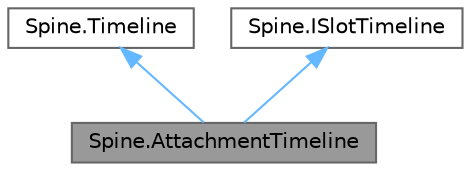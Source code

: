 digraph "Spine.AttachmentTimeline"
{
 // LATEX_PDF_SIZE
  bgcolor="transparent";
  edge [fontname=Helvetica,fontsize=10,labelfontname=Helvetica,labelfontsize=10];
  node [fontname=Helvetica,fontsize=10,shape=box,height=0.2,width=0.4];
  Node1 [id="Node000001",label="Spine.AttachmentTimeline",height=0.2,width=0.4,color="gray40", fillcolor="grey60", style="filled", fontcolor="black",tooltip="Changes a slot's Slot.Attachment."];
  Node2 -> Node1 [id="edge1_Node000001_Node000002",dir="back",color="steelblue1",style="solid",tooltip=" "];
  Node2 [id="Node000002",label="Spine.Timeline",height=0.2,width=0.4,color="gray40", fillcolor="white", style="filled",URL="$class_spine_1_1_timeline.html",tooltip="The base class for all timelines."];
  Node3 -> Node1 [id="edge2_Node000001_Node000003",dir="back",color="steelblue1",style="solid",tooltip=" "];
  Node3 [id="Node000003",label="Spine.ISlotTimeline",height=0.2,width=0.4,color="gray40", fillcolor="white", style="filled",URL="$interface_spine_1_1_i_slot_timeline.html",tooltip="An interface for timelines which change the property of a slot."];
}
